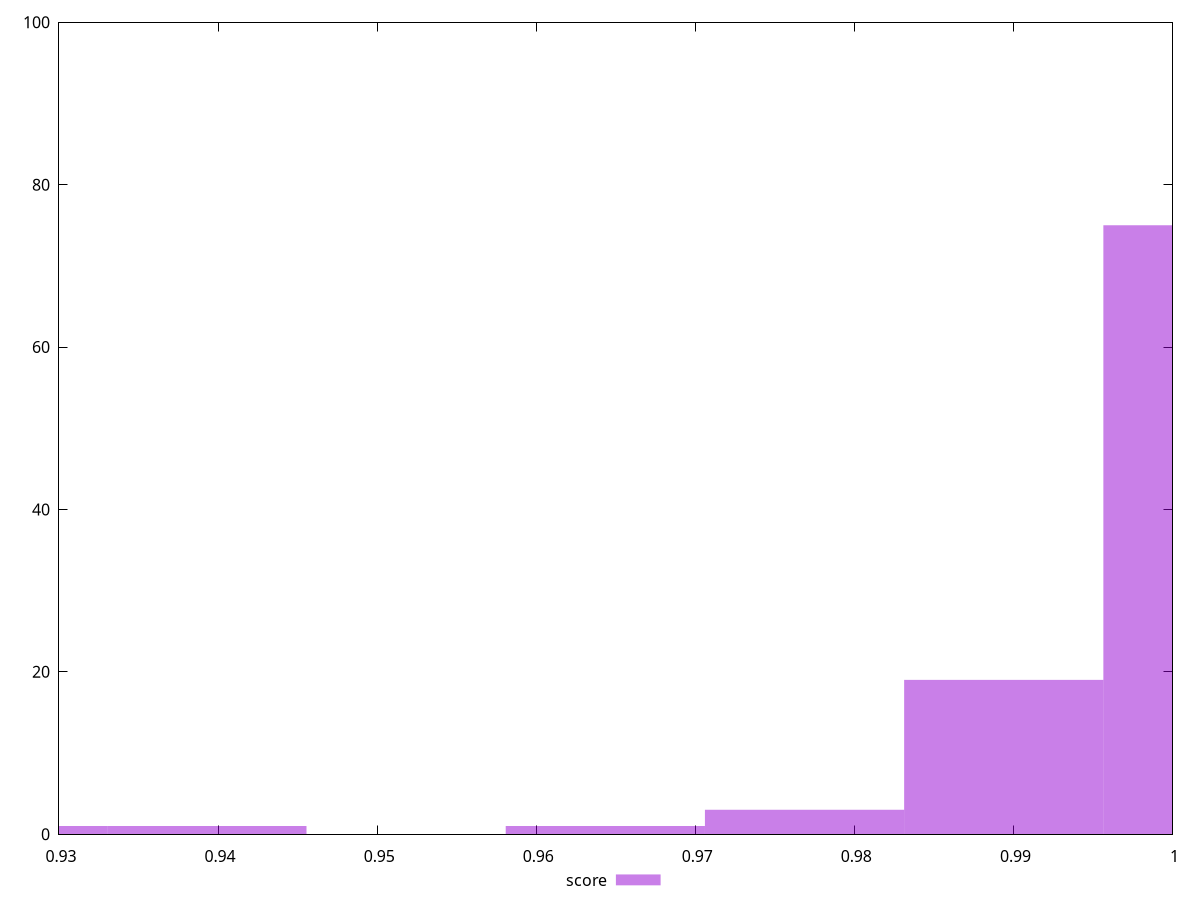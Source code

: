 reset

$score <<EOF
1.0019161821207128 75
0.9893922298442038 19
0.964344325291186 1
0.9392964207381682 1
0.9768682775676949 3
0.9267724684616593 1
EOF

set key outside below
set boxwidth 0.01252395227650891
set xrange [0.93:1]
set yrange [0:100]
set trange [0:100]
set style fill transparent solid 0.5 noborder
set terminal svg size 640, 490 enhanced background rgb 'white'
set output "report_00017_2021-02-10T15-08-03.406Z/mainthread-work-breakdown/samples/pages+cached+noadtech/score/histogram.svg"

plot $score title "score" with boxes

reset
